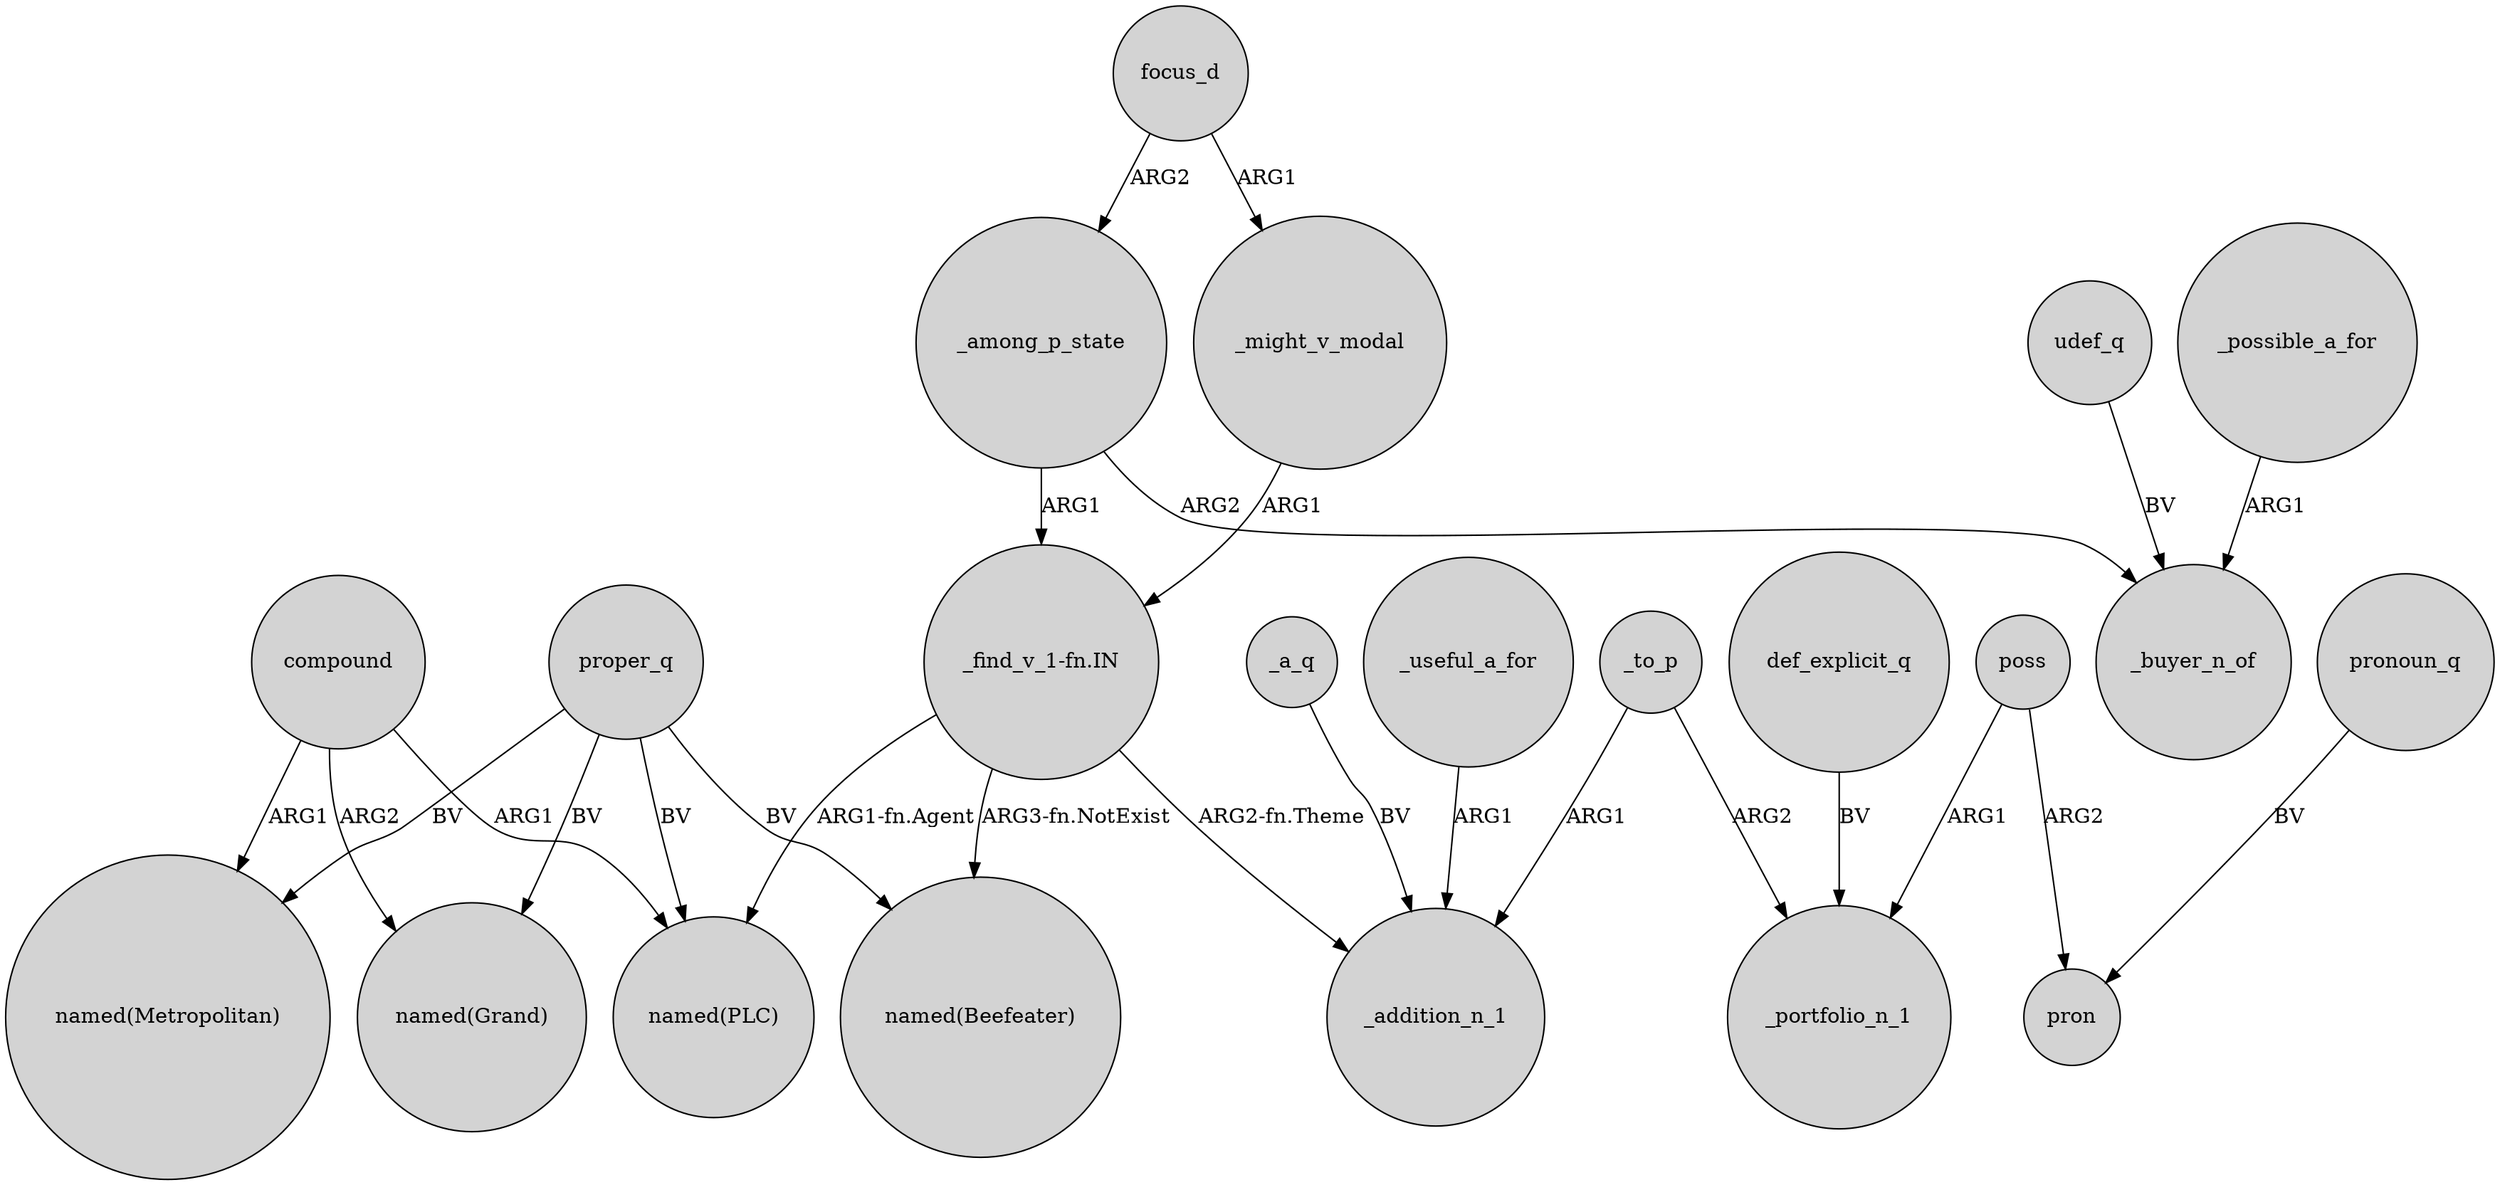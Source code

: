 digraph {
	node [shape=circle style=filled]
	proper_q -> "named(Metropolitan)" [label=BV]
	"_find_v_1-fn.IN" -> _addition_n_1 [label="ARG2-fn.Theme"]
	poss -> pron [label=ARG2]
	proper_q -> "named(Grand)" [label=BV]
	udef_q -> _buyer_n_of [label=BV]
	_possible_a_for -> _buyer_n_of [label=ARG1]
	_among_p_state -> _buyer_n_of [label=ARG2]
	_might_v_modal -> "_find_v_1-fn.IN" [label=ARG1]
	compound -> "named(Grand)" [label=ARG2]
	poss -> _portfolio_n_1 [label=ARG1]
	def_explicit_q -> _portfolio_n_1 [label=BV]
	compound -> "named(Metropolitan)" [label=ARG1]
	pronoun_q -> pron [label=BV]
	compound -> "named(PLC)" [label=ARG1]
	proper_q -> "named(Beefeater)" [label=BV]
	_a_q -> _addition_n_1 [label=BV]
	focus_d -> _might_v_modal [label=ARG1]
	_to_p -> _portfolio_n_1 [label=ARG2]
	_useful_a_for -> _addition_n_1 [label=ARG1]
	_among_p_state -> "_find_v_1-fn.IN" [label=ARG1]
	"_find_v_1-fn.IN" -> "named(Beefeater)" [label="ARG3-fn.NotExist"]
	proper_q -> "named(PLC)" [label=BV]
	focus_d -> _among_p_state [label=ARG2]
	_to_p -> _addition_n_1 [label=ARG1]
	"_find_v_1-fn.IN" -> "named(PLC)" [label="ARG1-fn.Agent"]
}
